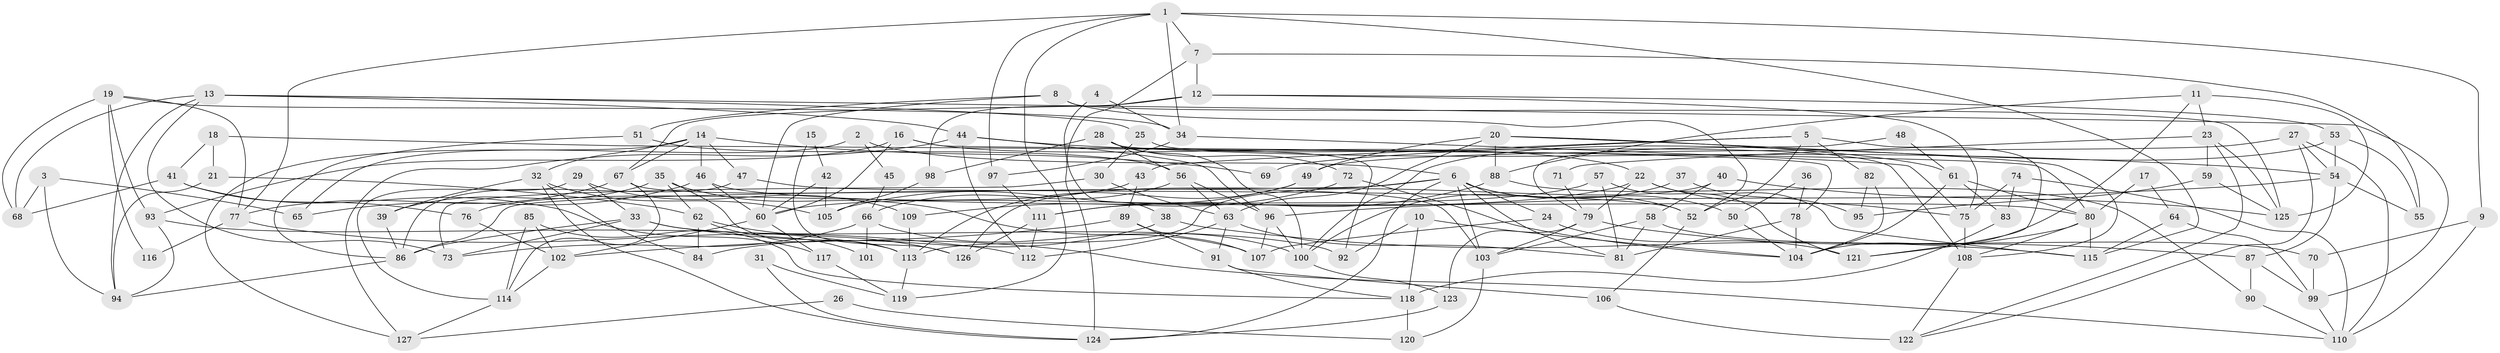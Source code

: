 // coarse degree distribution, {7: 0.14, 3: 0.2, 5: 0.18, 8: 0.04, 9: 0.04, 15: 0.02, 11: 0.04, 13: 0.04, 2: 0.12, 4: 0.08, 10: 0.02, 12: 0.02, 17: 0.02, 16: 0.02, 6: 0.02}
// Generated by graph-tools (version 1.1) at 2025/18/03/04/25 18:18:38]
// undirected, 127 vertices, 254 edges
graph export_dot {
graph [start="1"]
  node [color=gray90,style=filled];
  1;
  2;
  3;
  4;
  5;
  6;
  7;
  8;
  9;
  10;
  11;
  12;
  13;
  14;
  15;
  16;
  17;
  18;
  19;
  20;
  21;
  22;
  23;
  24;
  25;
  26;
  27;
  28;
  29;
  30;
  31;
  32;
  33;
  34;
  35;
  36;
  37;
  38;
  39;
  40;
  41;
  42;
  43;
  44;
  45;
  46;
  47;
  48;
  49;
  50;
  51;
  52;
  53;
  54;
  55;
  56;
  57;
  58;
  59;
  60;
  61;
  62;
  63;
  64;
  65;
  66;
  67;
  68;
  69;
  70;
  71;
  72;
  73;
  74;
  75;
  76;
  77;
  78;
  79;
  80;
  81;
  82;
  83;
  84;
  85;
  86;
  87;
  88;
  89;
  90;
  91;
  92;
  93;
  94;
  95;
  96;
  97;
  98;
  99;
  100;
  101;
  102;
  103;
  104;
  105;
  106;
  107;
  108;
  109;
  110;
  111;
  112;
  113;
  114;
  115;
  116;
  117;
  118;
  119;
  120;
  121;
  122;
  123;
  124;
  125;
  126;
  127;
  1 -- 7;
  1 -- 97;
  1 -- 9;
  1 -- 34;
  1 -- 77;
  1 -- 115;
  1 -- 119;
  2 -- 6;
  2 -- 65;
  2 -- 45;
  3 -- 68;
  3 -- 94;
  3 -- 65;
  4 -- 124;
  4 -- 34;
  5 -- 121;
  5 -- 43;
  5 -- 52;
  5 -- 69;
  5 -- 82;
  6 -- 103;
  6 -- 52;
  6 -- 24;
  6 -- 50;
  6 -- 81;
  6 -- 86;
  6 -- 124;
  6 -- 126;
  7 -- 12;
  7 -- 55;
  7 -- 38;
  8 -- 125;
  8 -- 60;
  8 -- 51;
  8 -- 52;
  9 -- 110;
  9 -- 70;
  10 -- 92;
  10 -- 104;
  10 -- 118;
  11 -- 104;
  11 -- 88;
  11 -- 23;
  11 -- 125;
  12 -- 75;
  12 -- 67;
  12 -- 53;
  12 -- 98;
  13 -- 99;
  13 -- 68;
  13 -- 25;
  13 -- 44;
  13 -- 73;
  13 -- 94;
  14 -- 67;
  14 -- 47;
  14 -- 32;
  14 -- 46;
  14 -- 69;
  14 -- 127;
  15 -- 42;
  15 -- 126;
  16 -- 93;
  16 -- 22;
  16 -- 60;
  16 -- 78;
  17 -- 80;
  17 -- 64;
  18 -- 80;
  18 -- 21;
  18 -- 41;
  19 -- 34;
  19 -- 77;
  19 -- 68;
  19 -- 93;
  19 -- 116;
  20 -- 61;
  20 -- 49;
  20 -- 63;
  20 -- 88;
  20 -- 108;
  21 -- 62;
  21 -- 94;
  22 -- 60;
  22 -- 115;
  22 -- 75;
  22 -- 79;
  23 -- 122;
  23 -- 59;
  23 -- 71;
  23 -- 125;
  24 -- 107;
  24 -- 121;
  25 -- 30;
  25 -- 108;
  26 -- 127;
  26 -- 120;
  27 -- 110;
  27 -- 54;
  27 -- 49;
  27 -- 122;
  28 -- 98;
  28 -- 56;
  28 -- 72;
  28 -- 92;
  28 -- 100;
  29 -- 33;
  29 -- 114;
  29 -- 109;
  30 -- 73;
  30 -- 63;
  31 -- 119;
  31 -- 124;
  32 -- 124;
  32 -- 39;
  32 -- 84;
  32 -- 105;
  33 -- 86;
  33 -- 73;
  33 -- 92;
  33 -- 110;
  34 -- 75;
  34 -- 97;
  35 -- 100;
  35 -- 39;
  35 -- 62;
  35 -- 113;
  36 -- 78;
  36 -- 50;
  37 -- 95;
  37 -- 100;
  38 -- 84;
  38 -- 115;
  39 -- 86;
  40 -- 125;
  40 -- 58;
  40 -- 113;
  41 -- 117;
  41 -- 68;
  41 -- 76;
  42 -- 105;
  42 -- 60;
  43 -- 76;
  43 -- 89;
  44 -- 112;
  44 -- 54;
  44 -- 96;
  44 -- 127;
  45 -- 66;
  46 -- 80;
  46 -- 60;
  46 -- 65;
  47 -- 52;
  47 -- 86;
  48 -- 79;
  48 -- 61;
  49 -- 113;
  49 -- 105;
  50 -- 104;
  51 -- 86;
  51 -- 56;
  52 -- 106;
  53 -- 54;
  53 -- 55;
  53 -- 100;
  54 -- 96;
  54 -- 55;
  54 -- 87;
  56 -- 96;
  56 -- 63;
  56 -- 66;
  57 -- 81;
  57 -- 121;
  57 -- 111;
  58 -- 81;
  58 -- 70;
  58 -- 103;
  59 -- 125;
  59 -- 95;
  60 -- 102;
  60 -- 117;
  61 -- 104;
  61 -- 80;
  61 -- 83;
  62 -- 126;
  62 -- 84;
  62 -- 101;
  63 -- 81;
  63 -- 91;
  63 -- 112;
  64 -- 99;
  64 -- 115;
  66 -- 107;
  66 -- 73;
  66 -- 101;
  67 -- 103;
  67 -- 114;
  67 -- 77;
  70 -- 99;
  71 -- 79;
  72 -- 109;
  72 -- 104;
  74 -- 75;
  74 -- 83;
  74 -- 110;
  75 -- 108;
  76 -- 102;
  77 -- 112;
  77 -- 116;
  78 -- 81;
  78 -- 104;
  79 -- 87;
  79 -- 103;
  79 -- 123;
  80 -- 108;
  80 -- 115;
  80 -- 121;
  82 -- 104;
  82 -- 95;
  83 -- 118;
  85 -- 118;
  85 -- 114;
  85 -- 102;
  86 -- 94;
  87 -- 90;
  87 -- 99;
  88 -- 111;
  88 -- 90;
  89 -- 91;
  89 -- 102;
  89 -- 107;
  90 -- 110;
  91 -- 106;
  91 -- 118;
  93 -- 113;
  93 -- 94;
  96 -- 100;
  96 -- 107;
  97 -- 111;
  98 -- 105;
  99 -- 110;
  100 -- 123;
  102 -- 114;
  103 -- 120;
  106 -- 122;
  108 -- 122;
  109 -- 113;
  111 -- 112;
  111 -- 126;
  113 -- 119;
  114 -- 127;
  117 -- 119;
  118 -- 120;
  123 -- 124;
}
